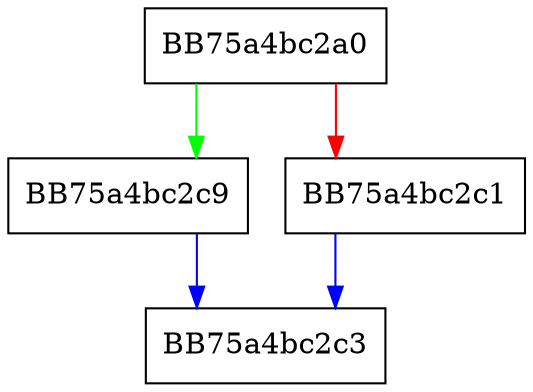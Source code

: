 digraph LookupValue {
  node [shape="box"];
  graph [splines=ortho];
  BB75a4bc2a0 -> BB75a4bc2c9 [color="green"];
  BB75a4bc2a0 -> BB75a4bc2c1 [color="red"];
  BB75a4bc2c1 -> BB75a4bc2c3 [color="blue"];
  BB75a4bc2c9 -> BB75a4bc2c3 [color="blue"];
}